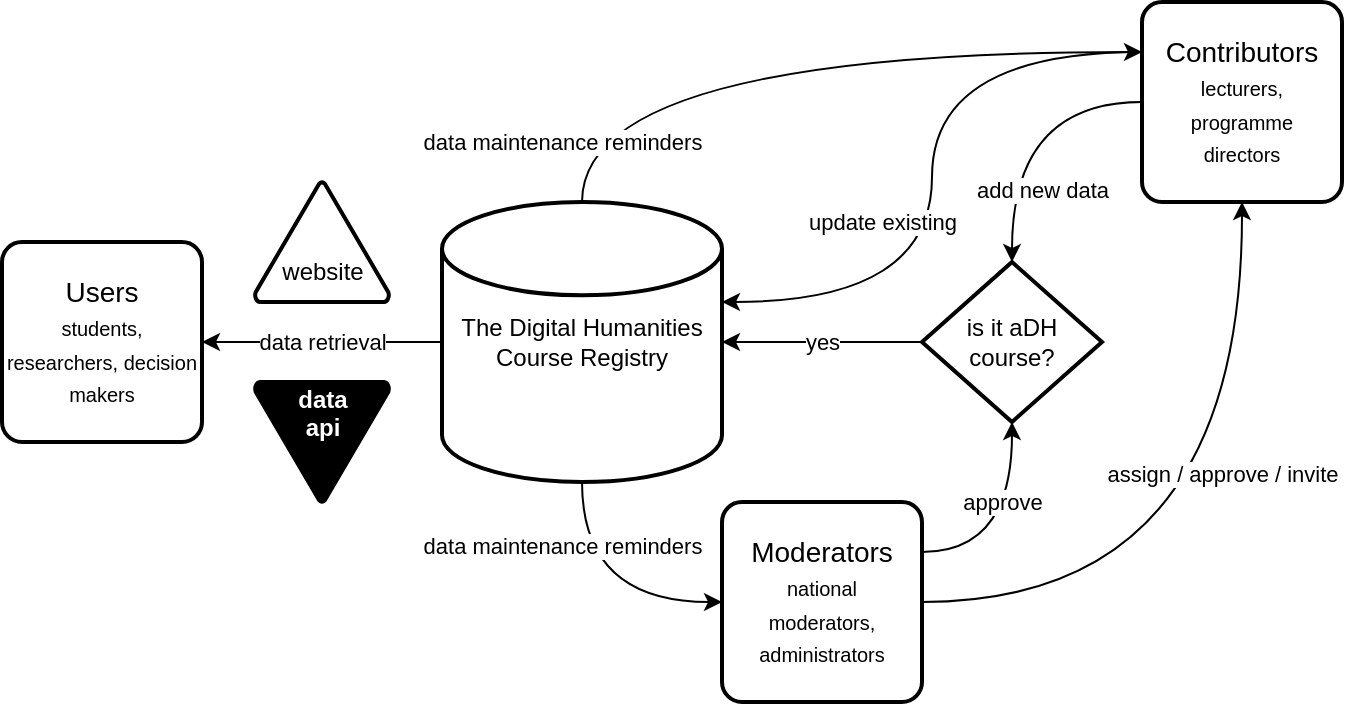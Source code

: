 <mxfile version="10.6.7" type="github"><diagram id="stL3Drc2gj-xAjcKGC8m" name="Page-1"><mxGraphModel dx="1080" dy="444" grid="1" gridSize="10" guides="1" tooltips="1" connect="1" arrows="1" fold="1" page="1" pageScale="1" pageWidth="827" pageHeight="1169" math="0" shadow="0"><root><mxCell id="0"/><mxCell id="1" parent="0"/><mxCell id="T9RA8Pc9jalMW50O1_5D-5" value="data retrieval" style="edgeStyle=orthogonalEdgeStyle;rounded=0;orthogonalLoop=1;jettySize=auto;html=1;exitX=0;exitY=0.5;exitDx=0;exitDy=0;entryX=1;entryY=0.5;entryDx=0;entryDy=0;elbow=vertical;curved=1;" parent="1" source="T9RA8Pc9jalMW50O1_5D-1" target="T9RA8Pc9jalMW50O1_5D-2" edge="1"><mxGeometry relative="1" as="geometry"><mxPoint as="offset"/></mxGeometry></mxCell><mxCell id="T9RA8Pc9jalMW50O1_5D-13" value="data maintenance reminders" style="edgeStyle=orthogonalEdgeStyle;curved=1;rounded=0;orthogonalLoop=1;jettySize=auto;html=1;exitX=0.5;exitY=0;exitDx=0;exitDy=0;entryX=0;entryY=0.25;entryDx=0;entryDy=0;" parent="1" source="T9RA8Pc9jalMW50O1_5D-1" target="T9RA8Pc9jalMW50O1_5D-3" edge="1"><mxGeometry x="-0.831" y="10" relative="1" as="geometry"><mxPoint as="offset"/></mxGeometry></mxCell><mxCell id="T9RA8Pc9jalMW50O1_5D-14" value="data maintenance reminders" style="edgeStyle=orthogonalEdgeStyle;curved=1;rounded=0;orthogonalLoop=1;jettySize=auto;html=1;exitX=0.5;exitY=1;exitDx=0;exitDy=0;entryX=0;entryY=0.5;entryDx=0;entryDy=0;" parent="1" source="T9RA8Pc9jalMW50O1_5D-1" target="T9RA8Pc9jalMW50O1_5D-4" edge="1"><mxGeometry x="-0.512" y="-10" relative="1" as="geometry"><mxPoint as="offset"/></mxGeometry></mxCell><mxCell id="T9RA8Pc9jalMW50O1_5D-1" value="The Digital Humanities Course Registry" style="strokeWidth=2;html=1;shape=mxgraph.flowchart.database;whiteSpace=wrap;fontFamily=Helvetica;fontSize=12;fontColor=#000000;align=center;strokeColor=#000000;fillColor=#ffffff;" parent="1" vertex="1"><mxGeometry x="260" y="250" width="140" height="140" as="geometry"/></mxCell><mxCell id="T9RA8Pc9jalMW50O1_5D-2" value="&lt;div&gt;Users&lt;/div&gt;&lt;div&gt;&lt;font style=&quot;font-size: 10px&quot;&gt;students, researchers, decision makers&lt;/font&gt;&lt;br&gt;&lt;/div&gt;" style="strokeWidth=2;rounded=1;arcSize=10;whiteSpace=wrap;html=1;align=center;fontSize=14;" parent="1" vertex="1"><mxGeometry x="40" y="270" width="100" height="100" as="geometry"/></mxCell><mxCell id="T9RA8Pc9jalMW50O1_5D-11" value="add new data" style="edgeStyle=orthogonalEdgeStyle;curved=1;rounded=0;orthogonalLoop=1;jettySize=auto;html=1;exitX=0;exitY=0.5;exitDx=0;exitDy=0;entryX=0.5;entryY=0;entryDx=0;entryDy=0;entryPerimeter=0;" parent="1" source="T9RA8Pc9jalMW50O1_5D-3" target="T9RA8Pc9jalMW50O1_5D-10" edge="1"><mxGeometry x="0.5" y="15" relative="1" as="geometry"><mxPoint as="offset"/></mxGeometry></mxCell><mxCell id="T9RA8Pc9jalMW50O1_5D-15" value="update existing" style="edgeStyle=orthogonalEdgeStyle;curved=1;rounded=0;orthogonalLoop=1;jettySize=auto;html=1;exitX=0;exitY=0.25;exitDx=0;exitDy=0;entryX=1;entryY=0.357;entryDx=0;entryDy=0;entryPerimeter=0;" parent="1" source="T9RA8Pc9jalMW50O1_5D-3" target="T9RA8Pc9jalMW50O1_5D-1" edge="1"><mxGeometry x="0.522" y="-40" relative="1" as="geometry"><mxPoint as="offset"/></mxGeometry></mxCell><mxCell id="T9RA8Pc9jalMW50O1_5D-3" value="&lt;div&gt;Contributors&lt;/div&gt;&lt;div&gt;&lt;font style=&quot;font-size: 10px&quot;&gt;lecturers,&lt;/font&gt;&lt;/div&gt;&lt;div&gt;&lt;font style=&quot;font-size: 10px&quot;&gt;programme&lt;/font&gt;&lt;/div&gt;&lt;div&gt;&lt;font style=&quot;font-size: 10px&quot;&gt;directors&lt;/font&gt;&lt;br&gt;&lt;/div&gt;" style="strokeWidth=2;rounded=1;arcSize=10;whiteSpace=wrap;html=1;align=center;fontSize=14;" parent="1" vertex="1"><mxGeometry x="610" y="150" width="100" height="100" as="geometry"/></mxCell><mxCell id="T9RA8Pc9jalMW50O1_5D-7" value="assign / approve / invite" style="edgeStyle=orthogonalEdgeStyle;curved=1;rounded=0;orthogonalLoop=1;jettySize=auto;html=1;exitX=1;exitY=0.5;exitDx=0;exitDy=0;" parent="1" source="T9RA8Pc9jalMW50O1_5D-4" target="T9RA8Pc9jalMW50O1_5D-3" edge="1"><mxGeometry x="0.245" y="10" relative="1" as="geometry"><mxPoint as="offset"/></mxGeometry></mxCell><mxCell id="T9RA8Pc9jalMW50O1_5D-9" value="approve" style="edgeStyle=orthogonalEdgeStyle;curved=1;rounded=0;orthogonalLoop=1;jettySize=auto;html=1;exitX=1;exitY=0.25;exitDx=0;exitDy=0;entryX=0.5;entryY=1;entryDx=0;entryDy=0;entryPerimeter=0;" parent="1" source="T9RA8Pc9jalMW50O1_5D-4" target="T9RA8Pc9jalMW50O1_5D-10" edge="1"><mxGeometry x="0.286" y="5" relative="1" as="geometry"><mxPoint x="540" y="240" as="targetPoint"/><mxPoint as="offset"/></mxGeometry></mxCell><mxCell id="T9RA8Pc9jalMW50O1_5D-4" value="&lt;div&gt;Moderators&lt;/div&gt;&lt;div&gt;&lt;font style=&quot;font-size: 10px&quot;&gt;national&lt;/font&gt;&lt;/div&gt;&lt;div&gt;&lt;font style=&quot;font-size: 10px&quot;&gt;moderators,&lt;/font&gt;&lt;/div&gt;&lt;div&gt;&lt;font style=&quot;font-size: 10px&quot;&gt;administrators&lt;/font&gt;&lt;br&gt;&lt;/div&gt;" style="strokeWidth=2;rounded=1;arcSize=10;whiteSpace=wrap;html=1;align=center;fontSize=14;" parent="1" vertex="1"><mxGeometry x="400" y="400" width="100" height="100" as="geometry"/></mxCell><mxCell id="T9RA8Pc9jalMW50O1_5D-12" value="yes" style="edgeStyle=orthogonalEdgeStyle;curved=1;rounded=0;orthogonalLoop=1;jettySize=auto;html=1;exitX=0;exitY=0.5;exitDx=0;exitDy=0;exitPerimeter=0;" parent="1" source="T9RA8Pc9jalMW50O1_5D-10" target="T9RA8Pc9jalMW50O1_5D-1" edge="1"><mxGeometry relative="1" as="geometry"/></mxCell><mxCell id="T9RA8Pc9jalMW50O1_5D-10" value="is it aDH course?" style="strokeWidth=2;html=1;shape=mxgraph.flowchart.decision;whiteSpace=wrap;" parent="1" vertex="1"><mxGeometry x="500" y="280" width="90" height="80" as="geometry"/></mxCell><mxCell id="0VQ4Zzx3dL6mdPOG1dGb-2" value="&lt;div&gt;&lt;br&gt;&lt;/div&gt;&lt;div&gt;&lt;br&gt;&lt;/div&gt;&lt;div&gt;website&lt;/div&gt;" style="strokeWidth=2;html=1;shape=mxgraph.flowchart.extract_or_measurement;whiteSpace=wrap;" parent="1" vertex="1"><mxGeometry x="166.5" y="240" width="67" height="60" as="geometry"/></mxCell><mxCell id="0VQ4Zzx3dL6mdPOG1dGb-4" value="&lt;div&gt;&lt;b&gt;&lt;font color=&quot;#ffffff&quot;&gt;data&lt;/font&gt;&lt;/b&gt;&lt;/div&gt;&lt;div&gt;&lt;b&gt;&lt;font color=&quot;#ffffff&quot;&gt;api&lt;/font&gt;&lt;/b&gt;&lt;/div&gt;&lt;div&gt;&lt;b&gt;&lt;font color=&quot;#ffffff&quot;&gt;&lt;br&gt;&lt;/font&gt;&lt;/b&gt;&lt;/div&gt;&lt;div&gt;&lt;b&gt;&lt;font color=&quot;#ffffff&quot;&gt;&lt;br&gt;&lt;/font&gt;&lt;/b&gt;&lt;/div&gt;" style="strokeWidth=2;html=1;shape=mxgraph.flowchart.extract_or_measurement;whiteSpace=wrap;rotation=0;direction=west;fillColor=#000000;" parent="1" vertex="1"><mxGeometry x="166.5" y="340" width="67" height="60" as="geometry"/></mxCell></root></mxGraphModel></diagram></mxfile>